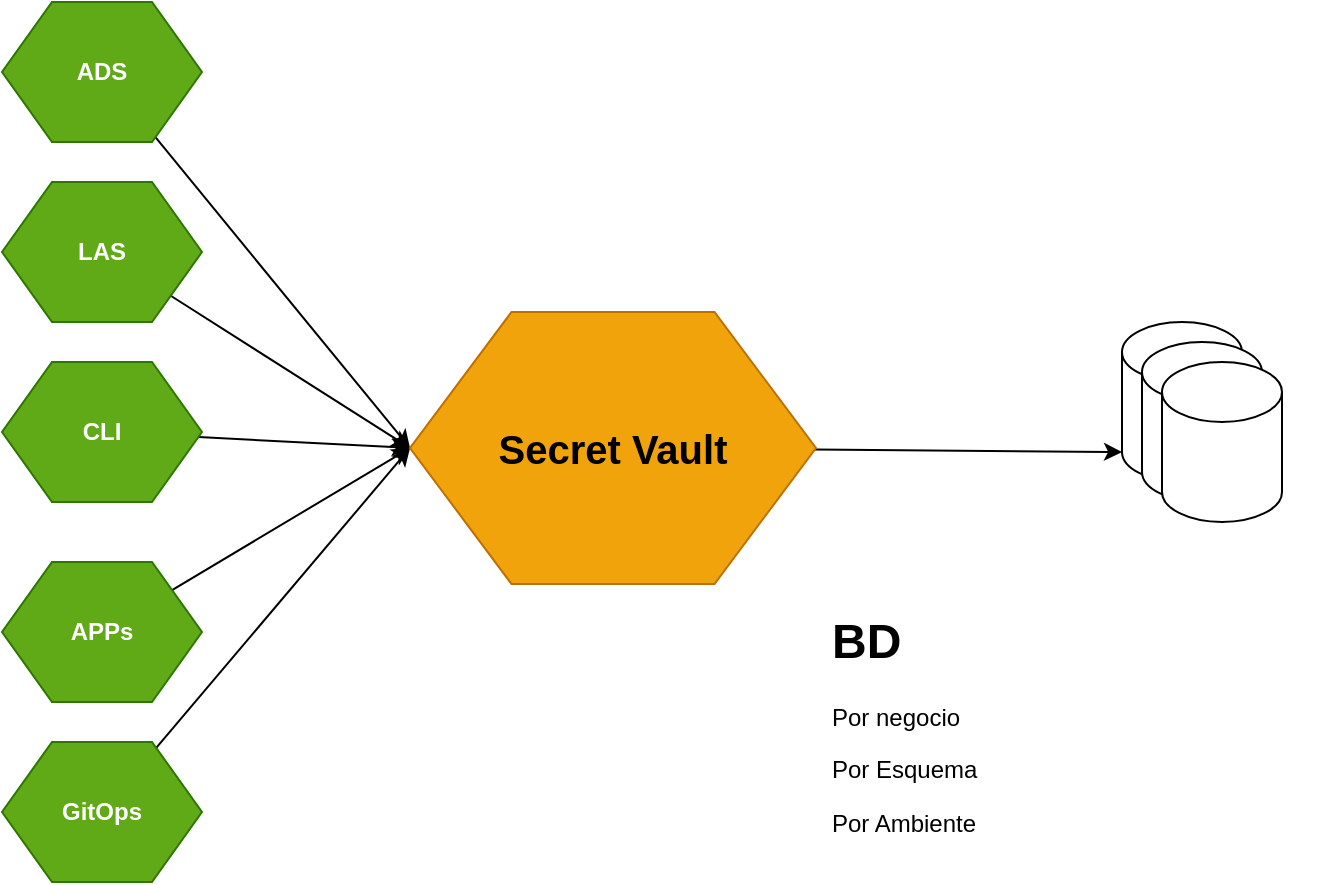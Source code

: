 <mxfile>
    <diagram id="aZjdMNxzkld6TRVrsmtZ" name="Page-1">
        <mxGraphModel dx="1312" dy="1075" grid="0" gridSize="10" guides="1" tooltips="1" connect="1" arrows="1" fold="1" page="1" pageScale="1" pageWidth="850" pageHeight="1100" math="0" shadow="0">
            <root>
                <mxCell id="0"/>
                <mxCell id="1" parent="0"/>
                <mxCell id="22" style="edgeStyle=none;html=1;entryX=0;entryY=0.5;entryDx=0;entryDy=0;" edge="1" parent="1" source="10" target="15">
                    <mxGeometry relative="1" as="geometry"/>
                </mxCell>
                <mxCell id="10" value="ADS" style="shape=hexagon;perimeter=hexagonPerimeter2;whiteSpace=wrap;html=1;size=0.25;fillColor=#60a917;strokeColor=#2D7600;fontColor=#ffffff;fontStyle=1" vertex="1" parent="1">
                    <mxGeometry x="150" y="80" width="100" height="70" as="geometry"/>
                </mxCell>
                <mxCell id="23" style="edgeStyle=none;html=1;entryX=0;entryY=0.5;entryDx=0;entryDy=0;" edge="1" parent="1" source="11" target="15">
                    <mxGeometry relative="1" as="geometry"/>
                </mxCell>
                <mxCell id="11" value="LAS" style="shape=hexagon;perimeter=hexagonPerimeter2;whiteSpace=wrap;html=1;size=0.25;fillColor=#60a917;strokeColor=#2D7600;fontColor=#ffffff;fontStyle=1" vertex="1" parent="1">
                    <mxGeometry x="150" y="170" width="100" height="70" as="geometry"/>
                </mxCell>
                <mxCell id="24" style="edgeStyle=none;html=1;entryX=0;entryY=0.5;entryDx=0;entryDy=0;" edge="1" parent="1" source="12" target="15">
                    <mxGeometry relative="1" as="geometry"/>
                </mxCell>
                <mxCell id="12" value="CLI" style="shape=hexagon;perimeter=hexagonPerimeter2;whiteSpace=wrap;html=1;size=0.25;fillColor=#60a917;strokeColor=#2D7600;fontColor=#ffffff;fontStyle=1" vertex="1" parent="1">
                    <mxGeometry x="150" y="260" width="100" height="70" as="geometry"/>
                </mxCell>
                <mxCell id="25" style="edgeStyle=none;html=1;entryX=0;entryY=0.5;entryDx=0;entryDy=0;" edge="1" parent="1" source="13" target="15">
                    <mxGeometry relative="1" as="geometry"/>
                </mxCell>
                <mxCell id="13" value="APPs" style="shape=hexagon;perimeter=hexagonPerimeter2;whiteSpace=wrap;html=1;size=0.25;fillColor=#60a917;strokeColor=#2D7600;fontColor=#ffffff;fontStyle=1" vertex="1" parent="1">
                    <mxGeometry x="150" y="360" width="100" height="70" as="geometry"/>
                </mxCell>
                <mxCell id="26" style="edgeStyle=none;html=1;entryX=0;entryY=0.5;entryDx=0;entryDy=0;" edge="1" parent="1" source="14" target="15">
                    <mxGeometry relative="1" as="geometry"/>
                </mxCell>
                <mxCell id="14" value="GitOps" style="shape=hexagon;perimeter=hexagonPerimeter2;whiteSpace=wrap;html=1;size=0.25;fillColor=#60a917;strokeColor=#2D7600;fontColor=#ffffff;fontStyle=1" vertex="1" parent="1">
                    <mxGeometry x="150" y="450" width="100" height="70" as="geometry"/>
                </mxCell>
                <mxCell id="27" style="edgeStyle=none;html=1;entryX=0;entryY=1;entryDx=0;entryDy=-15;entryPerimeter=0;" edge="1" parent="1" source="15" target="16">
                    <mxGeometry relative="1" as="geometry"/>
                </mxCell>
                <mxCell id="15" value="Secret Vault" style="shape=hexagon;perimeter=hexagonPerimeter2;whiteSpace=wrap;html=1;size=0.25;fillColor=#f0a30a;fontColor=#000000;strokeColor=#BD7000;fontStyle=1;fontSize=20;" vertex="1" parent="1">
                    <mxGeometry x="354" y="235" width="203" height="136" as="geometry"/>
                </mxCell>
                <mxCell id="16" value="" style="shape=cylinder3;whiteSpace=wrap;html=1;boundedLbl=1;backgroundOutline=1;size=15;" vertex="1" parent="1">
                    <mxGeometry x="710" y="240" width="60" height="80" as="geometry"/>
                </mxCell>
                <mxCell id="17" value="" style="shape=cylinder3;whiteSpace=wrap;html=1;boundedLbl=1;backgroundOutline=1;size=15;" vertex="1" parent="1">
                    <mxGeometry x="720" y="250" width="60" height="80" as="geometry"/>
                </mxCell>
                <mxCell id="18" value="" style="shape=cylinder3;whiteSpace=wrap;html=1;boundedLbl=1;backgroundOutline=1;size=15;" vertex="1" parent="1">
                    <mxGeometry x="730" y="260" width="60" height="80" as="geometry"/>
                </mxCell>
                <mxCell id="20" value="&lt;h1&gt;BD&lt;/h1&gt;&lt;p&gt;Por negocio&lt;/p&gt;&lt;p&gt;Por Esquema&lt;/p&gt;&lt;p&gt;Por Ambiente&lt;/p&gt;" style="text;html=1;strokeColor=none;fillColor=none;spacing=5;spacingTop=-20;whiteSpace=wrap;overflow=hidden;rounded=0;" vertex="1" parent="1">
                    <mxGeometry x="560" y="380" width="260" height="120" as="geometry"/>
                </mxCell>
            </root>
        </mxGraphModel>
    </diagram>
</mxfile>